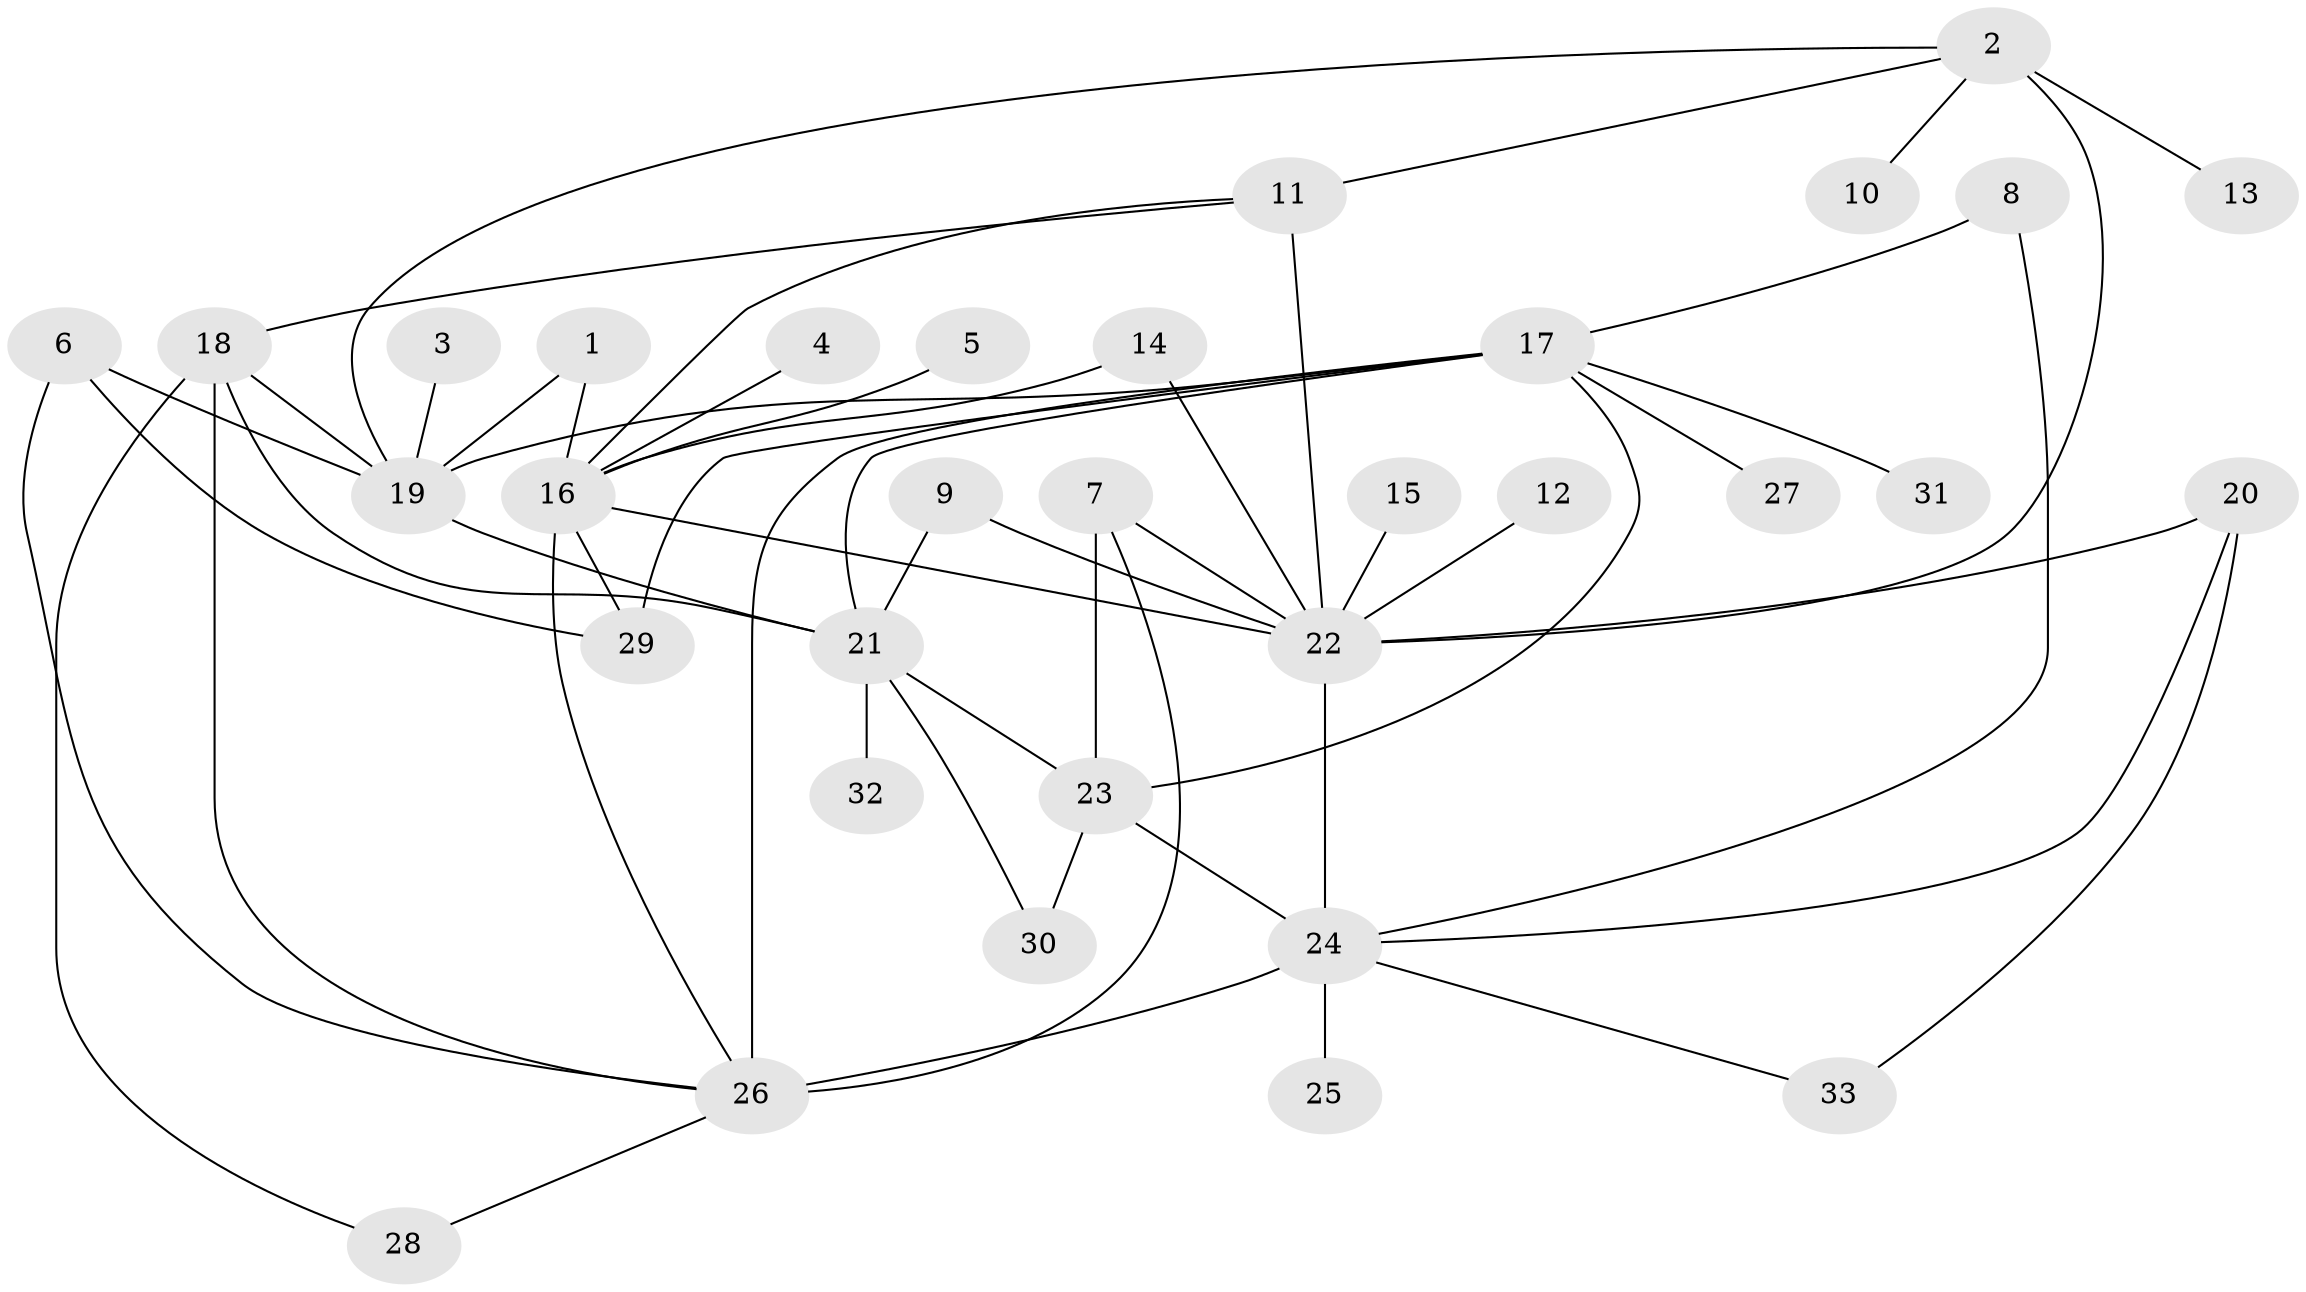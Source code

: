 // original degree distribution, {5: 0.07575757575757576, 9: 0.030303030303030304, 3: 0.21212121212121213, 2: 0.3181818181818182, 7: 0.030303030303030304, 4: 0.10606060606060606, 6: 0.015151515151515152, 8: 0.015151515151515152, 1: 0.19696969696969696}
// Generated by graph-tools (version 1.1) at 2025/49/03/09/25 03:49:26]
// undirected, 33 vertices, 55 edges
graph export_dot {
graph [start="1"]
  node [color=gray90,style=filled];
  1;
  2;
  3;
  4;
  5;
  6;
  7;
  8;
  9;
  10;
  11;
  12;
  13;
  14;
  15;
  16;
  17;
  18;
  19;
  20;
  21;
  22;
  23;
  24;
  25;
  26;
  27;
  28;
  29;
  30;
  31;
  32;
  33;
  1 -- 16 [weight=1.0];
  1 -- 19 [weight=1.0];
  2 -- 10 [weight=1.0];
  2 -- 11 [weight=1.0];
  2 -- 13 [weight=1.0];
  2 -- 19 [weight=1.0];
  2 -- 22 [weight=2.0];
  3 -- 19 [weight=1.0];
  4 -- 16 [weight=1.0];
  5 -- 16 [weight=1.0];
  6 -- 19 [weight=1.0];
  6 -- 26 [weight=1.0];
  6 -- 29 [weight=1.0];
  7 -- 22 [weight=1.0];
  7 -- 23 [weight=1.0];
  7 -- 26 [weight=2.0];
  8 -- 17 [weight=1.0];
  8 -- 24 [weight=1.0];
  9 -- 21 [weight=1.0];
  9 -- 22 [weight=1.0];
  11 -- 16 [weight=1.0];
  11 -- 18 [weight=1.0];
  11 -- 22 [weight=2.0];
  12 -- 22 [weight=1.0];
  14 -- 16 [weight=1.0];
  14 -- 22 [weight=1.0];
  15 -- 22 [weight=1.0];
  16 -- 22 [weight=1.0];
  16 -- 26 [weight=1.0];
  16 -- 29 [weight=1.0];
  17 -- 19 [weight=1.0];
  17 -- 21 [weight=1.0];
  17 -- 23 [weight=1.0];
  17 -- 26 [weight=1.0];
  17 -- 27 [weight=1.0];
  17 -- 29 [weight=1.0];
  17 -- 31 [weight=1.0];
  18 -- 19 [weight=1.0];
  18 -- 21 [weight=1.0];
  18 -- 26 [weight=1.0];
  18 -- 28 [weight=1.0];
  19 -- 21 [weight=2.0];
  20 -- 22 [weight=1.0];
  20 -- 24 [weight=2.0];
  20 -- 33 [weight=1.0];
  21 -- 23 [weight=1.0];
  21 -- 30 [weight=1.0];
  21 -- 32 [weight=1.0];
  22 -- 24 [weight=1.0];
  23 -- 24 [weight=2.0];
  23 -- 30 [weight=1.0];
  24 -- 25 [weight=1.0];
  24 -- 26 [weight=2.0];
  24 -- 33 [weight=1.0];
  26 -- 28 [weight=1.0];
}
